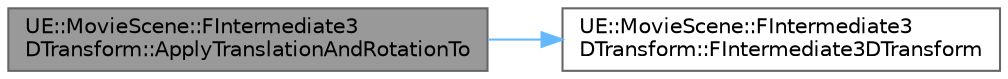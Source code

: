 digraph "UE::MovieScene::FIntermediate3DTransform::ApplyTranslationAndRotationTo"
{
 // INTERACTIVE_SVG=YES
 // LATEX_PDF_SIZE
  bgcolor="transparent";
  edge [fontname=Helvetica,fontsize=10,labelfontname=Helvetica,labelfontsize=10];
  node [fontname=Helvetica,fontsize=10,shape=box,height=0.2,width=0.4];
  rankdir="LR";
  Node1 [id="Node000001",label="UE::MovieScene::FIntermediate3\lDTransform::ApplyTranslationAndRotationTo",height=0.2,width=0.4,color="gray40", fillcolor="grey60", style="filled", fontcolor="black",tooltip=" "];
  Node1 -> Node2 [id="edge1_Node000001_Node000002",color="steelblue1",style="solid",tooltip=" "];
  Node2 [id="Node000002",label="UE::MovieScene::FIntermediate3\lDTransform::FIntermediate3DTransform",height=0.2,width=0.4,color="grey40", fillcolor="white", style="filled",URL="$d3/d8e/structUE_1_1MovieScene_1_1FIntermediate3DTransform.html#ab8a483ff82b268c3ce70bba4dbe896e6",tooltip=" "];
}
